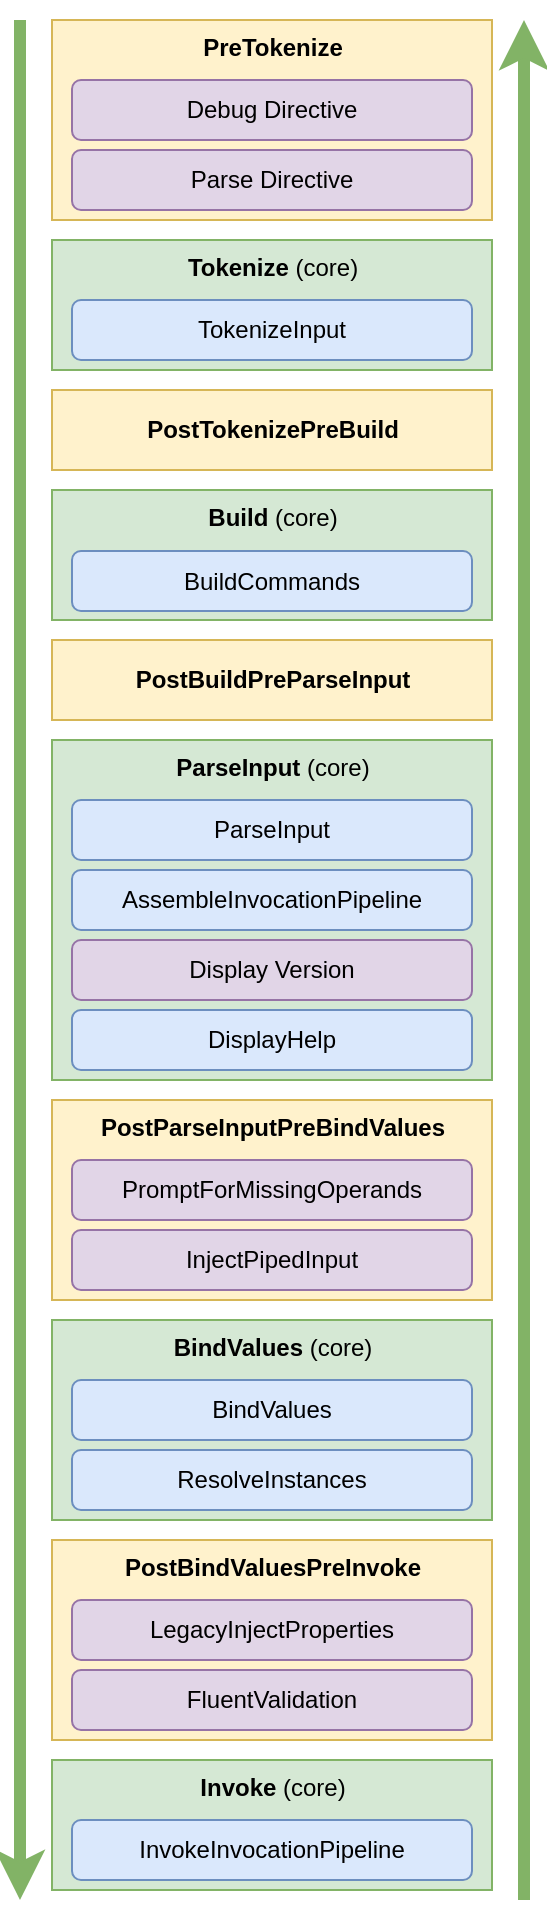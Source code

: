 <mxfile pages="1" version="11.2.9" type="device"><diagram id="MUkJvaliqNx0W5F6KU9p" name="Page-1"><mxGraphModel dx="484" dy="1405" grid="1" gridSize="10" guides="1" tooltips="1" connect="1" arrows="1" fold="1" page="1" pageScale="1" pageWidth="850" pageHeight="1100" math="0" shadow="0"><root><mxCell id="0"/><mxCell id="1" parent="0"/><mxCell id="m8puDIMzwNbcKhZ6-4UN-12" value="&lt;b&gt;PostTokenizePreBuild&lt;/b&gt;" style="rounded=0;html=1;fillColor=#fff2cc;strokeColor=#d6b656;labelPosition=center;verticalLabelPosition=middle;align=center;verticalAlign=middle;textDirection=ltr;" parent="1" vertex="1"><mxGeometry x="26" y="195" width="220" height="40" as="geometry"/></mxCell><mxCell id="m8puDIMzwNbcKhZ6-4UN-14" value="&lt;b&gt;PostBuildPreParseInput&lt;/b&gt;" style="rounded=0;html=1;fillColor=#fff2cc;strokeColor=#d6b656;labelPosition=center;verticalLabelPosition=middle;align=center;verticalAlign=middle;textDirection=ltr;" parent="1" vertex="1"><mxGeometry x="26" y="320" width="220" height="40" as="geometry"/></mxCell><mxCell id="m8puDIMzwNbcKhZ6-4UN-63" value="" style="endArrow=classic;html=1;fontSize=14;strokeWidth=6;fillColor=#d5e8d4;strokeColor=#82b366;" parent="1" edge="1"><mxGeometry width="50" height="50" relative="1" as="geometry"><mxPoint x="10" y="10" as="sourcePoint"/><mxPoint x="10" y="950" as="targetPoint"/></mxGeometry></mxCell><mxCell id="m8puDIMzwNbcKhZ6-4UN-64" value="" style="endArrow=classic;html=1;fontSize=14;strokeWidth=6;fillColor=#d5e8d4;strokeColor=#82b366;" parent="1" edge="1"><mxGeometry width="50" height="50" relative="1" as="geometry"><mxPoint x="262" y="950" as="sourcePoint"/><mxPoint x="262" y="10" as="targetPoint"/></mxGeometry></mxCell><mxCell id="m8puDIMzwNbcKhZ6-4UN-72" value="" style="group" parent="1" vertex="1" connectable="0"><mxGeometry x="26" y="10" width="220" height="100" as="geometry"/></mxCell><mxCell id="m8puDIMzwNbcKhZ6-4UN-8" value="&lt;b&gt;PreTokenize&lt;/b&gt;" style="rounded=0;html=1;fillColor=#fff2cc;strokeColor=#d6b656;labelPosition=center;verticalLabelPosition=middle;align=center;verticalAlign=top;textDirection=ltr;" parent="m8puDIMzwNbcKhZ6-4UN-72" vertex="1"><mxGeometry width="220" height="100" as="geometry"/></mxCell><mxCell id="m8puDIMzwNbcKhZ6-4UN-3" value="Parse Directive" style="rounded=1;whiteSpace=wrap;html=1;fillColor=#e1d5e7;strokeColor=#9673a6;" parent="m8puDIMzwNbcKhZ6-4UN-72" vertex="1"><mxGeometry x="10" y="65" width="200" height="30" as="geometry"/></mxCell><mxCell id="m8puDIMzwNbcKhZ6-4UN-11" value="Debug Directive" style="rounded=1;whiteSpace=wrap;html=1;fillColor=#e1d5e7;strokeColor=#9673a6;" parent="m8puDIMzwNbcKhZ6-4UN-72" vertex="1"><mxGeometry x="10" y="30" width="200" height="30" as="geometry"/></mxCell><mxCell id="m8puDIMzwNbcKhZ6-4UN-73" value="" style="group" parent="1" vertex="1" connectable="0"><mxGeometry x="26" y="120" width="220" height="65" as="geometry"/></mxCell><mxCell id="m8puDIMzwNbcKhZ6-4UN-9" value="&lt;b&gt;Tokenize &lt;/b&gt;(core)" style="rounded=0;html=1;fillColor=#d5e8d4;strokeColor=#82b366;labelPosition=center;verticalLabelPosition=middle;align=center;verticalAlign=top;textDirection=ltr;" parent="m8puDIMzwNbcKhZ6-4UN-73" vertex="1"><mxGeometry width="220" height="65" as="geometry"/></mxCell><mxCell id="m8puDIMzwNbcKhZ6-4UN-22" value="TokenizeInput" style="rounded=1;whiteSpace=wrap;html=1;fillColor=#dae8fc;strokeColor=#6c8ebf;" parent="m8puDIMzwNbcKhZ6-4UN-73" vertex="1"><mxGeometry x="10" y="30" width="200" height="30" as="geometry"/></mxCell><mxCell id="m8puDIMzwNbcKhZ6-4UN-74" value="" style="group" parent="1" vertex="1" connectable="0"><mxGeometry x="26" y="245" width="220" height="65" as="geometry"/></mxCell><mxCell id="m8puDIMzwNbcKhZ6-4UN-13" value="&lt;b&gt;Build&lt;/b&gt;&lt;b&gt;&amp;nbsp;&lt;/b&gt;(core)" style="rounded=0;html=1;fillColor=#d5e8d4;strokeColor=#82b366;labelPosition=center;verticalLabelPosition=middle;align=center;verticalAlign=top;textDirection=ltr;" parent="m8puDIMzwNbcKhZ6-4UN-74" vertex="1"><mxGeometry width="220" height="65" as="geometry"/></mxCell><mxCell id="m8puDIMzwNbcKhZ6-4UN-23" value="BuildCommands" style="rounded=1;whiteSpace=wrap;html=1;fillColor=#dae8fc;strokeColor=#6c8ebf;" parent="m8puDIMzwNbcKhZ6-4UN-74" vertex="1"><mxGeometry x="10" y="30.5" width="200" height="30" as="geometry"/></mxCell><mxCell id="m8puDIMzwNbcKhZ6-4UN-80" value="" style="group" parent="1" vertex="1" connectable="0"><mxGeometry x="26" y="880" width="220" height="65" as="geometry"/></mxCell><mxCell id="m8puDIMzwNbcKhZ6-4UN-21" value="Invoke&lt;b&gt;&amp;nbsp;&lt;/b&gt;&lt;span style=&quot;font-weight: 400&quot;&gt;(core)&lt;/span&gt;" style="rounded=0;html=1;fillColor=#d5e8d4;strokeColor=#82b366;labelPosition=center;verticalLabelPosition=middle;align=center;verticalAlign=top;textDirection=ltr;fontStyle=1" parent="m8puDIMzwNbcKhZ6-4UN-80" vertex="1"><mxGeometry width="220" height="65" as="geometry"/></mxCell><mxCell id="m8puDIMzwNbcKhZ6-4UN-32" value="InvokeInvocationPipeline" style="rounded=1;whiteSpace=wrap;html=1;fillColor=#dae8fc;strokeColor=#6c8ebf;" parent="m8puDIMzwNbcKhZ6-4UN-80" vertex="1"><mxGeometry x="10" y="30" width="200" height="30" as="geometry"/></mxCell><mxCell id="m8puDIMzwNbcKhZ6-4UN-81" value="" style="group" parent="1" vertex="1" connectable="0"><mxGeometry x="26" y="770" width="220" height="100" as="geometry"/></mxCell><mxCell id="m8puDIMzwNbcKhZ6-4UN-20" value="PostBindValuesPreInvoke" style="rounded=0;html=1;fillColor=#fff2cc;strokeColor=#d6b656;labelPosition=center;verticalLabelPosition=middle;align=center;verticalAlign=top;textDirection=ltr;fontStyle=1" parent="m8puDIMzwNbcKhZ6-4UN-81" vertex="1"><mxGeometry width="220" height="100" as="geometry"/></mxCell><mxCell id="m8puDIMzwNbcKhZ6-4UN-34" value="LegacyInjectProperties" style="rounded=1;whiteSpace=wrap;html=1;fillColor=#e1d5e7;strokeColor=#9673a6;" parent="m8puDIMzwNbcKhZ6-4UN-81" vertex="1"><mxGeometry x="10" y="30" width="200" height="30" as="geometry"/></mxCell><mxCell id="m8puDIMzwNbcKhZ6-4UN-35" value="FluentValidation" style="rounded=1;whiteSpace=wrap;html=1;fillColor=#e1d5e7;strokeColor=#9673a6;" parent="m8puDIMzwNbcKhZ6-4UN-81" vertex="1"><mxGeometry x="10" y="65" width="200" height="30" as="geometry"/></mxCell><mxCell id="m8puDIMzwNbcKhZ6-4UN-17" value="&lt;b&gt;ParseInput&lt;/b&gt;&lt;b&gt;&amp;nbsp;&lt;/b&gt;(core)&lt;b&gt;&lt;br&gt;&lt;span style=&quot;font-family: &amp;#34;helvetica&amp;#34; , &amp;#34;arial&amp;#34; , sans-serif ; font-size: 0px&quot;&gt;%3CmxGraphModel%3E%3Croot%3E%3CmxCell%20id%3D%220%22%2F%3E%3CmxCell%20id%3D%221%22%20parent%3D%220%22%2F%3E%3CmxCell%20id%3D%222%22%20value%3D%22PostBuild%26lt%3Bbr%26gt%3BPreParseInput%22%20style%3D%22rounded%3D0%3Bhtml%3D1%3BfillColor%3D%23fff2cc%3BstrokeColor%3D%23d6b656%3BlabelPosition%3Dleft%3BverticalLabelPosition%3Dmiddle%3Balign%3Dright%3BverticalAlign%3Dmiddle%3BtextDirection%3Dltr%3B%22%20vertex%3D%221%22%20parent%3D%221%22%3E%3CmxGeometry%20x%3D%22425%22%20y%3D%22561.818%22%20width%3D%22255%22%20height%3D%2270%22%20as%3D%22geometry%22%2F%3E%3C%2FmxCell%3E%3C%2Froot%3E%3C%2FmxGraphModel%3E&lt;/span&gt;&lt;/b&gt;" style="rounded=0;html=1;fillColor=#d5e8d4;strokeColor=#82b366;labelPosition=center;verticalLabelPosition=middle;align=center;verticalAlign=top;textDirection=ltr;" parent="1" vertex="1"><mxGeometry x="26" y="370" width="220" height="170" as="geometry"/></mxCell><mxCell id="m8puDIMzwNbcKhZ6-4UN-24" value="ParseInput" style="rounded=1;whiteSpace=wrap;html=1;fillColor=#dae8fc;strokeColor=#6c8ebf;" parent="1" vertex="1"><mxGeometry x="36" y="400" width="200" height="30" as="geometry"/></mxCell><mxCell id="m8puDIMzwNbcKhZ6-4UN-26" value="AssembleInvocationPipeline" style="rounded=1;whiteSpace=wrap;html=1;fillColor=#dae8fc;strokeColor=#6c8ebf;" parent="1" vertex="1"><mxGeometry x="36" y="435" width="200" height="30" as="geometry"/></mxCell><mxCell id="Mmhwdi_leXS9NNjoEGDS-3" value="" style="group" parent="1" vertex="1" connectable="0"><mxGeometry x="26" y="660" width="220" height="100" as="geometry"/></mxCell><mxCell id="m8puDIMzwNbcKhZ6-4UN-77" value="" style="group" parent="Mmhwdi_leXS9NNjoEGDS-3" vertex="1" connectable="0"><mxGeometry width="220" height="100" as="geometry"/></mxCell><mxCell id="m8puDIMzwNbcKhZ6-4UN-19" value="BindValues&lt;b&gt;&amp;nbsp;&lt;/b&gt;&lt;span style=&quot;font-weight: 400&quot;&gt;(core)&lt;/span&gt;" style="rounded=0;html=1;fillColor=#d5e8d4;strokeColor=#82b366;labelPosition=center;verticalLabelPosition=middle;align=center;verticalAlign=top;textDirection=ltr;fontStyle=1" parent="m8puDIMzwNbcKhZ6-4UN-77" vertex="1"><mxGeometry width="220" height="100" as="geometry"/></mxCell><mxCell id="m8puDIMzwNbcKhZ6-4UN-28" value="BindValues" style="rounded=1;whiteSpace=wrap;html=1;fillColor=#dae8fc;strokeColor=#6c8ebf;" parent="m8puDIMzwNbcKhZ6-4UN-77" vertex="1"><mxGeometry x="10" y="30" width="200" height="30" as="geometry"/></mxCell><mxCell id="m8puDIMzwNbcKhZ6-4UN-31" value="ResolveInstances" style="rounded=1;whiteSpace=wrap;html=1;fillColor=#dae8fc;strokeColor=#6c8ebf;" parent="m8puDIMzwNbcKhZ6-4UN-77" vertex="1"><mxGeometry x="10" y="65" width="200" height="30" as="geometry"/></mxCell><mxCell id="m8puDIMzwNbcKhZ6-4UN-18" value="PostParseInputPreBindValues" style="rounded=0;html=1;fillColor=#fff2cc;strokeColor=#d6b656;labelPosition=center;verticalLabelPosition=middle;align=center;verticalAlign=top;textDirection=ltr;fontStyle=1" parent="1" vertex="1"><mxGeometry x="26" y="550" width="220" height="100" as="geometry"/></mxCell><mxCell id="m8puDIMzwNbcKhZ6-4UN-36" value="PromptForMissingOperands" style="rounded=1;whiteSpace=wrap;html=1;fillColor=#e1d5e7;strokeColor=#9673a6;" parent="1" vertex="1"><mxGeometry x="36" y="580" width="200" height="30" as="geometry"/></mxCell><mxCell id="m8puDIMzwNbcKhZ6-4UN-39" value="InjectPipedInput" style="rounded=1;whiteSpace=wrap;html=1;fillColor=#e1d5e7;strokeColor=#9673a6;" parent="1" vertex="1"><mxGeometry x="36" y="615" width="200" height="30" as="geometry"/></mxCell><mxCell id="m8puDIMzwNbcKhZ6-4UN-37" value="Display Version" style="rounded=1;whiteSpace=wrap;html=1;fillColor=#e1d5e7;strokeColor=#9673a6;" parent="1" vertex="1"><mxGeometry x="36" y="470" width="200" height="30" as="geometry"/></mxCell><mxCell id="Mmhwdi_leXS9NNjoEGDS-1" value="DisplayHelp" style="rounded=1;whiteSpace=wrap;html=1;fillColor=#dae8fc;strokeColor=#6c8ebf;" parent="1" vertex="1"><mxGeometry x="36" y="505" width="200" height="30" as="geometry"/></mxCell></root></mxGraphModel></diagram></mxfile>